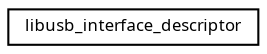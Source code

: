 digraph "Graphical Class Hierarchy"
{
  edge [fontname="Sans",fontsize="8",labelfontname="Sans",labelfontsize="8"];
  node [fontname="Sans",fontsize="8",shape=record];
  rankdir="LR";
  Node1 [label="libusb_interface_descriptor",height=0.2,width=0.4,color="black", fillcolor="white", style="filled",URL="$structlibusb__interface__descriptor.html"];
}

